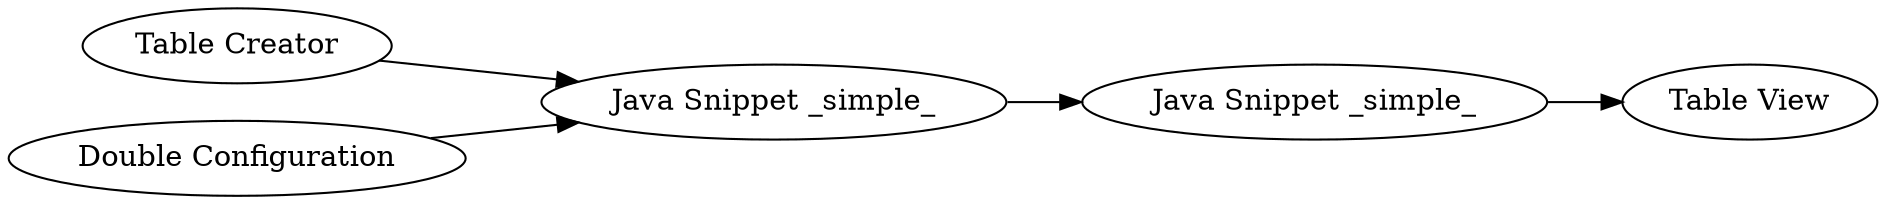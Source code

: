 digraph {
	3 -> 1
	2 -> 1
	1 -> 4
	4 -> 5
	5 [label="Table View"]
	1 [label="Java Snippet _simple_"]
	4 [label="Java Snippet _simple_"]
	3 [label="Table Creator"]
	2 [label="Double Configuration"]
	rankdir=LR
}
